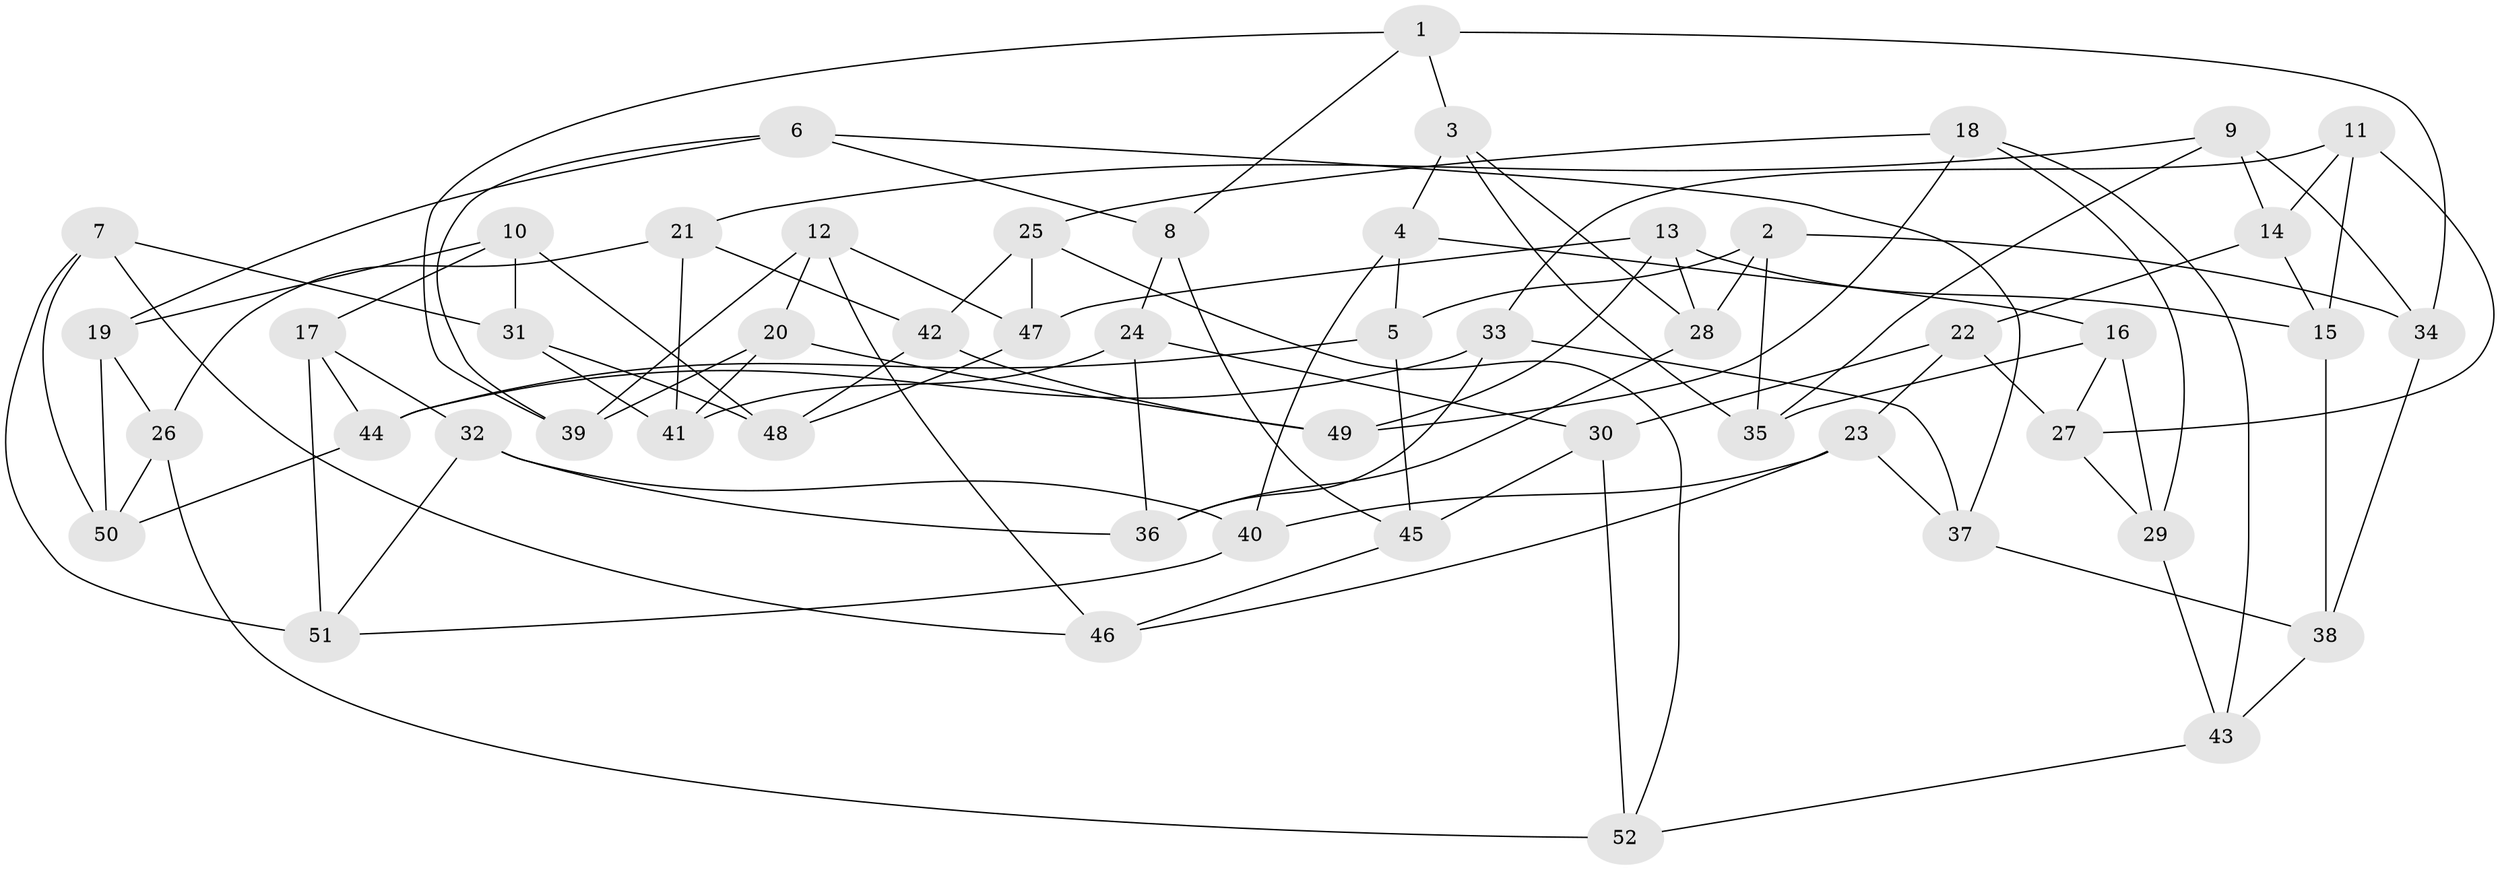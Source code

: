// coarse degree distribution, {2: 0.4, 3: 0.3333333333333333, 4: 0.13333333333333333, 9: 0.06666666666666667, 6: 0.06666666666666667}
// Generated by graph-tools (version 1.1) at 2025/02/03/04/25 22:02:51]
// undirected, 52 vertices, 104 edges
graph export_dot {
graph [start="1"]
  node [color=gray90,style=filled];
  1;
  2;
  3;
  4;
  5;
  6;
  7;
  8;
  9;
  10;
  11;
  12;
  13;
  14;
  15;
  16;
  17;
  18;
  19;
  20;
  21;
  22;
  23;
  24;
  25;
  26;
  27;
  28;
  29;
  30;
  31;
  32;
  33;
  34;
  35;
  36;
  37;
  38;
  39;
  40;
  41;
  42;
  43;
  44;
  45;
  46;
  47;
  48;
  49;
  50;
  51;
  52;
  1 -- 39;
  1 -- 3;
  1 -- 34;
  1 -- 8;
  2 -- 34;
  2 -- 5;
  2 -- 35;
  2 -- 28;
  3 -- 28;
  3 -- 4;
  3 -- 35;
  4 -- 40;
  4 -- 5;
  4 -- 16;
  5 -- 45;
  5 -- 44;
  6 -- 19;
  6 -- 39;
  6 -- 8;
  6 -- 37;
  7 -- 50;
  7 -- 46;
  7 -- 31;
  7 -- 51;
  8 -- 24;
  8 -- 45;
  9 -- 35;
  9 -- 21;
  9 -- 14;
  9 -- 34;
  10 -- 17;
  10 -- 31;
  10 -- 48;
  10 -- 19;
  11 -- 14;
  11 -- 15;
  11 -- 27;
  11 -- 33;
  12 -- 20;
  12 -- 39;
  12 -- 46;
  12 -- 47;
  13 -- 47;
  13 -- 15;
  13 -- 49;
  13 -- 28;
  14 -- 22;
  14 -- 15;
  15 -- 38;
  16 -- 27;
  16 -- 29;
  16 -- 35;
  17 -- 32;
  17 -- 44;
  17 -- 51;
  18 -- 49;
  18 -- 43;
  18 -- 29;
  18 -- 25;
  19 -- 50;
  19 -- 26;
  20 -- 39;
  20 -- 41;
  20 -- 49;
  21 -- 26;
  21 -- 41;
  21 -- 42;
  22 -- 23;
  22 -- 27;
  22 -- 30;
  23 -- 37;
  23 -- 40;
  23 -- 46;
  24 -- 36;
  24 -- 30;
  24 -- 41;
  25 -- 52;
  25 -- 47;
  25 -- 42;
  26 -- 50;
  26 -- 52;
  27 -- 29;
  28 -- 36;
  29 -- 43;
  30 -- 52;
  30 -- 45;
  31 -- 48;
  31 -- 41;
  32 -- 51;
  32 -- 40;
  32 -- 36;
  33 -- 37;
  33 -- 36;
  33 -- 44;
  34 -- 38;
  37 -- 38;
  38 -- 43;
  40 -- 51;
  42 -- 49;
  42 -- 48;
  43 -- 52;
  44 -- 50;
  45 -- 46;
  47 -- 48;
}
